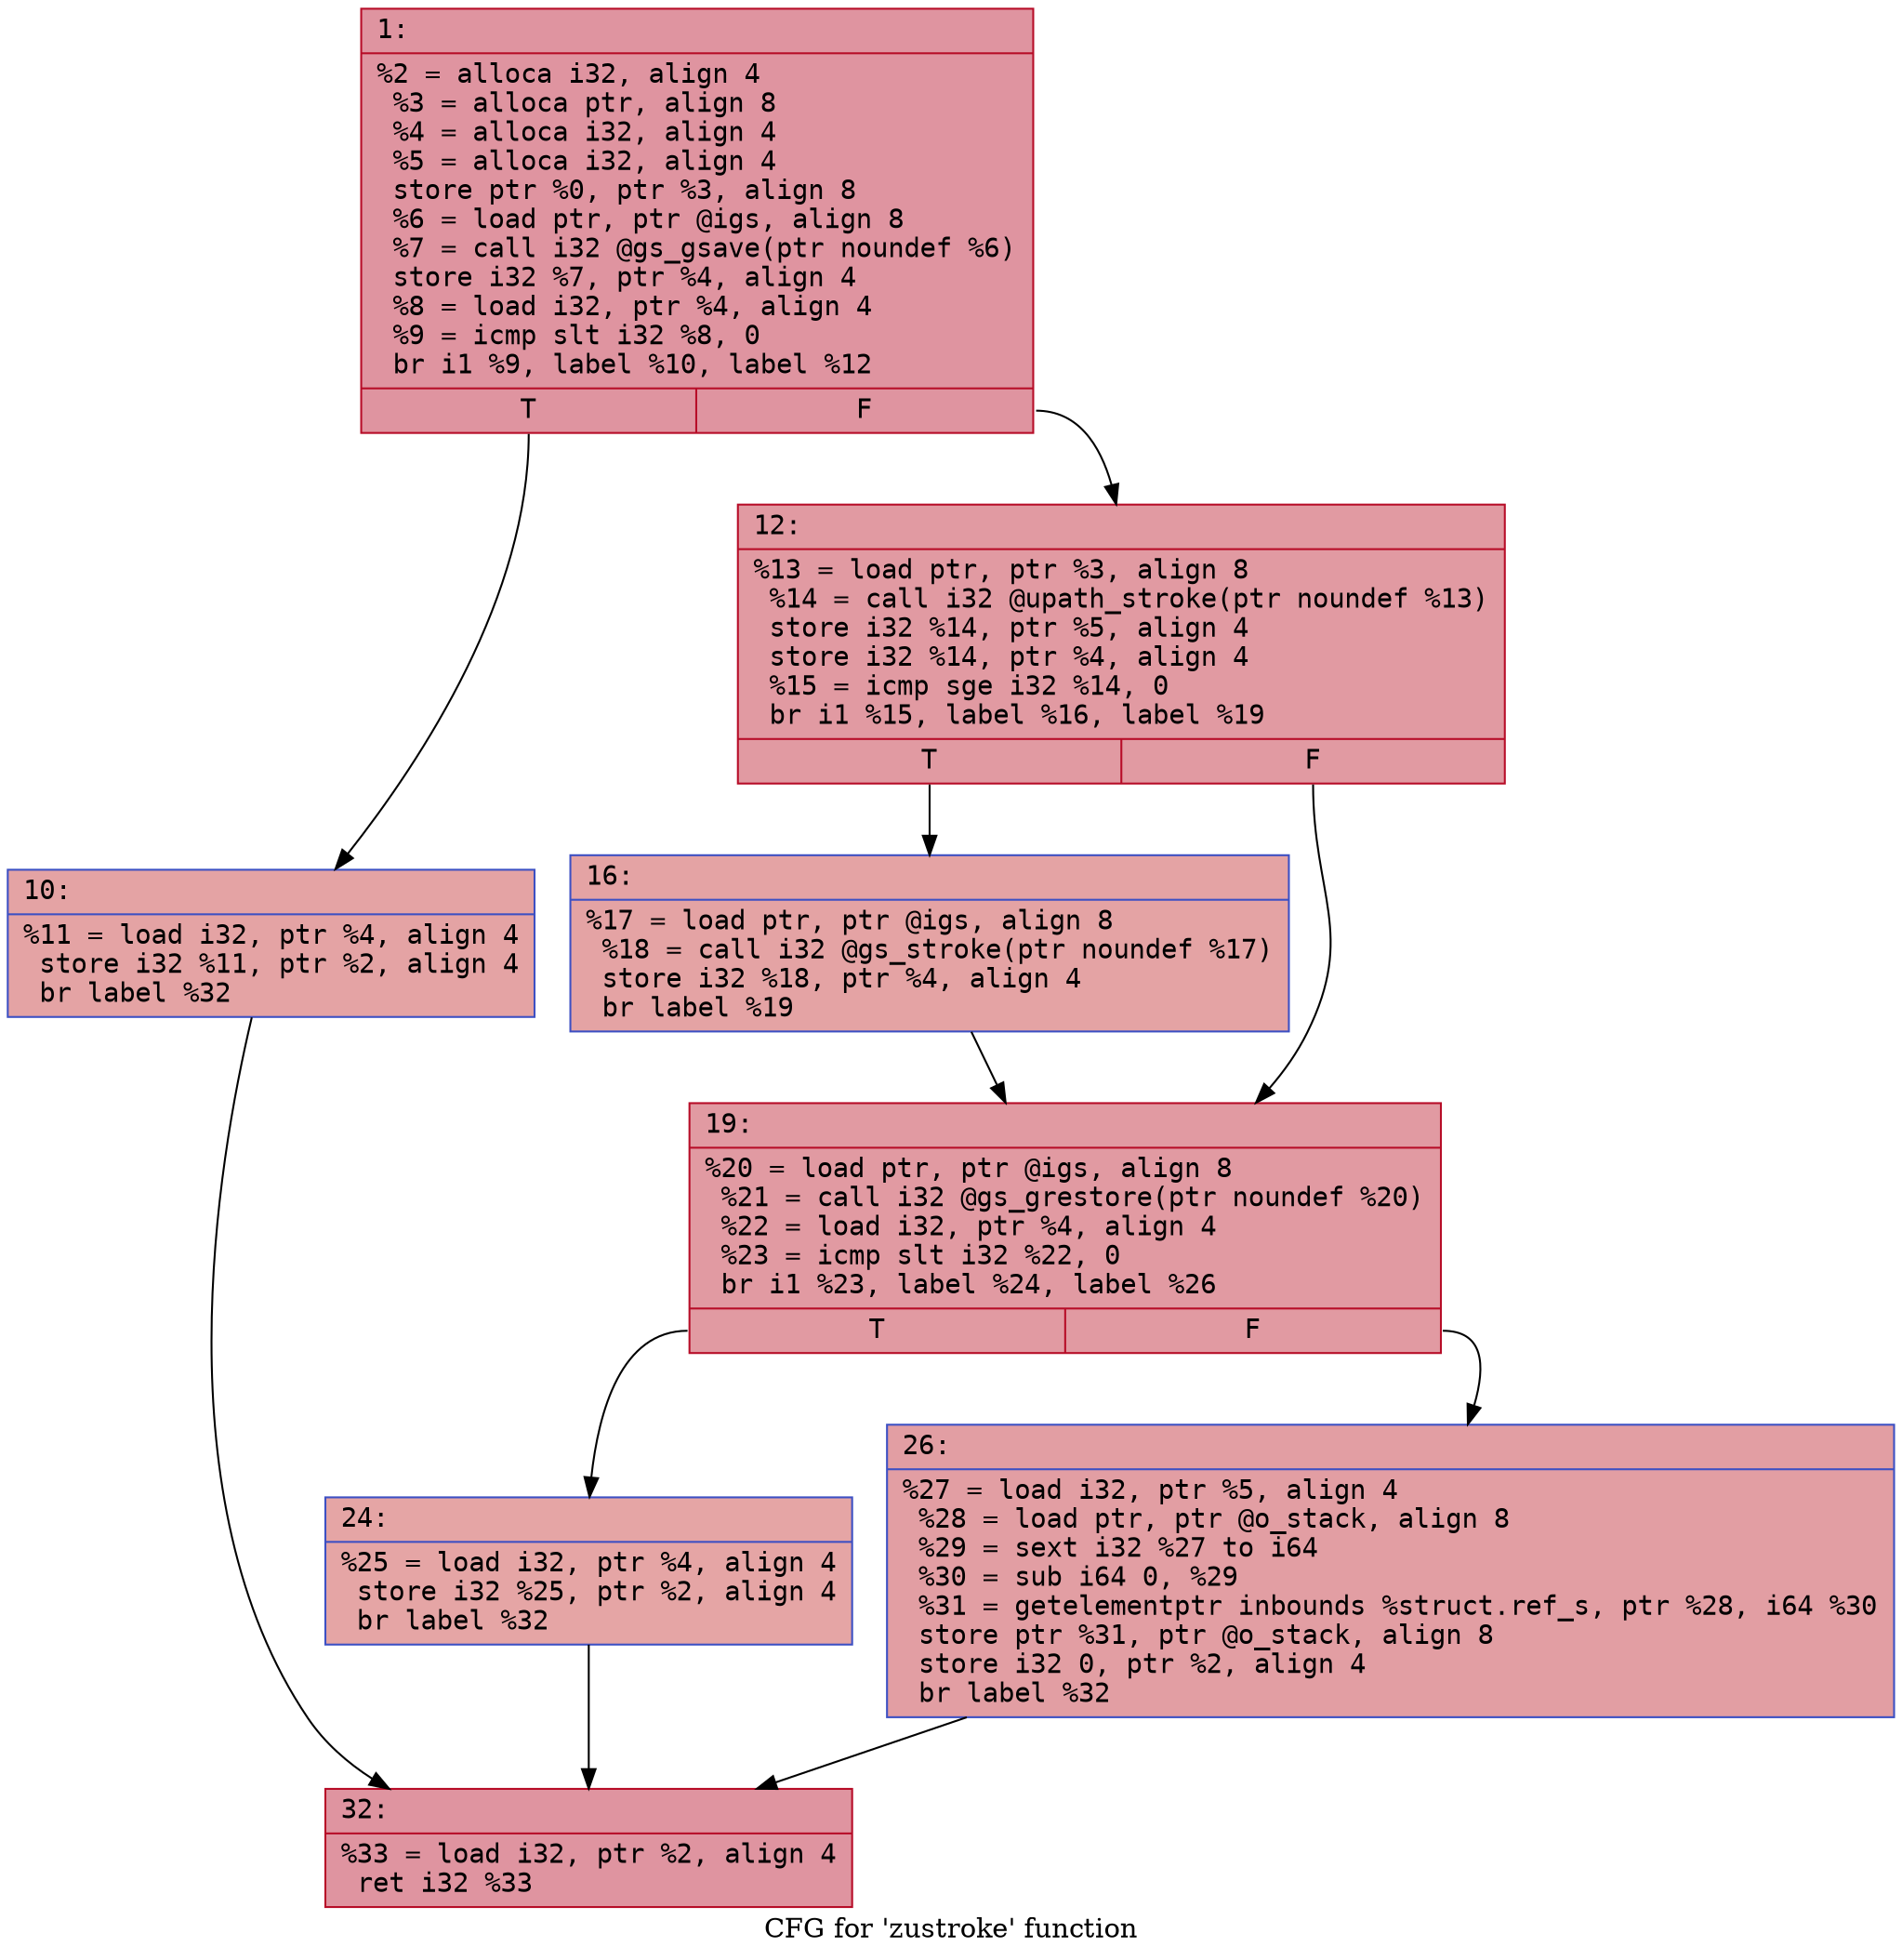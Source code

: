 digraph "CFG for 'zustroke' function" {
	label="CFG for 'zustroke' function";

	Node0x600003a86e90 [shape=record,color="#b70d28ff", style=filled, fillcolor="#b70d2870" fontname="Courier",label="{1:\l|  %2 = alloca i32, align 4\l  %3 = alloca ptr, align 8\l  %4 = alloca i32, align 4\l  %5 = alloca i32, align 4\l  store ptr %0, ptr %3, align 8\l  %6 = load ptr, ptr @igs, align 8\l  %7 = call i32 @gs_gsave(ptr noundef %6)\l  store i32 %7, ptr %4, align 4\l  %8 = load i32, ptr %4, align 4\l  %9 = icmp slt i32 %8, 0\l  br i1 %9, label %10, label %12\l|{<s0>T|<s1>F}}"];
	Node0x600003a86e90:s0 -> Node0x600003a86ee0[tooltip="1 -> 10\nProbability 37.50%" ];
	Node0x600003a86e90:s1 -> Node0x600003a86f30[tooltip="1 -> 12\nProbability 62.50%" ];
	Node0x600003a86ee0 [shape=record,color="#3d50c3ff", style=filled, fillcolor="#c32e3170" fontname="Courier",label="{10:\l|  %11 = load i32, ptr %4, align 4\l  store i32 %11, ptr %2, align 4\l  br label %32\l}"];
	Node0x600003a86ee0 -> Node0x600003a870c0[tooltip="10 -> 32\nProbability 100.00%" ];
	Node0x600003a86f30 [shape=record,color="#b70d28ff", style=filled, fillcolor="#bb1b2c70" fontname="Courier",label="{12:\l|  %13 = load ptr, ptr %3, align 8\l  %14 = call i32 @upath_stroke(ptr noundef %13)\l  store i32 %14, ptr %5, align 4\l  store i32 %14, ptr %4, align 4\l  %15 = icmp sge i32 %14, 0\l  br i1 %15, label %16, label %19\l|{<s0>T|<s1>F}}"];
	Node0x600003a86f30:s0 -> Node0x600003a86f80[tooltip="12 -> 16\nProbability 50.00%" ];
	Node0x600003a86f30:s1 -> Node0x600003a86fd0[tooltip="12 -> 19\nProbability 50.00%" ];
	Node0x600003a86f80 [shape=record,color="#3d50c3ff", style=filled, fillcolor="#c32e3170" fontname="Courier",label="{16:\l|  %17 = load ptr, ptr @igs, align 8\l  %18 = call i32 @gs_stroke(ptr noundef %17)\l  store i32 %18, ptr %4, align 4\l  br label %19\l}"];
	Node0x600003a86f80 -> Node0x600003a86fd0[tooltip="16 -> 19\nProbability 100.00%" ];
	Node0x600003a86fd0 [shape=record,color="#b70d28ff", style=filled, fillcolor="#bb1b2c70" fontname="Courier",label="{19:\l|  %20 = load ptr, ptr @igs, align 8\l  %21 = call i32 @gs_grestore(ptr noundef %20)\l  %22 = load i32, ptr %4, align 4\l  %23 = icmp slt i32 %22, 0\l  br i1 %23, label %24, label %26\l|{<s0>T|<s1>F}}"];
	Node0x600003a86fd0:s0 -> Node0x600003a87020[tooltip="19 -> 24\nProbability 37.50%" ];
	Node0x600003a86fd0:s1 -> Node0x600003a87070[tooltip="19 -> 26\nProbability 62.50%" ];
	Node0x600003a87020 [shape=record,color="#3d50c3ff", style=filled, fillcolor="#c5333470" fontname="Courier",label="{24:\l|  %25 = load i32, ptr %4, align 4\l  store i32 %25, ptr %2, align 4\l  br label %32\l}"];
	Node0x600003a87020 -> Node0x600003a870c0[tooltip="24 -> 32\nProbability 100.00%" ];
	Node0x600003a87070 [shape=record,color="#3d50c3ff", style=filled, fillcolor="#be242e70" fontname="Courier",label="{26:\l|  %27 = load i32, ptr %5, align 4\l  %28 = load ptr, ptr @o_stack, align 8\l  %29 = sext i32 %27 to i64\l  %30 = sub i64 0, %29\l  %31 = getelementptr inbounds %struct.ref_s, ptr %28, i64 %30\l  store ptr %31, ptr @o_stack, align 8\l  store i32 0, ptr %2, align 4\l  br label %32\l}"];
	Node0x600003a87070 -> Node0x600003a870c0[tooltip="26 -> 32\nProbability 100.00%" ];
	Node0x600003a870c0 [shape=record,color="#b70d28ff", style=filled, fillcolor="#b70d2870" fontname="Courier",label="{32:\l|  %33 = load i32, ptr %2, align 4\l  ret i32 %33\l}"];
}
